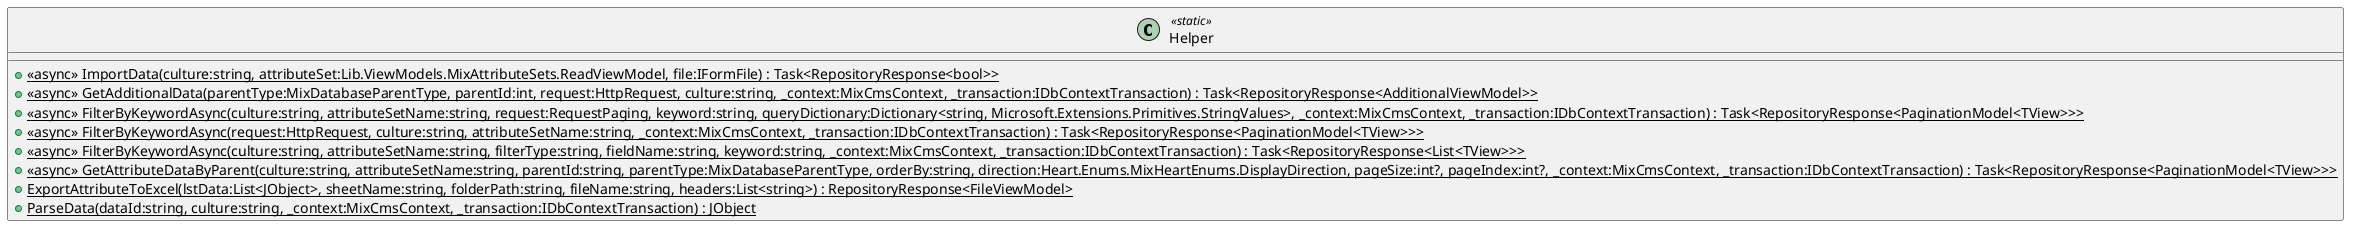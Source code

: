 @startuml
class Helper <<static>> {
    + {static} <<async>> ImportData(culture:string, attributeSet:Lib.ViewModels.MixAttributeSets.ReadViewModel, file:IFormFile) : Task<RepositoryResponse<bool>>
    + {static} <<async>> GetAdditionalData(parentType:MixDatabaseParentType, parentId:int, request:HttpRequest, culture:string, _context:MixCmsContext, _transaction:IDbContextTransaction) : Task<RepositoryResponse<AdditionalViewModel>>
    + {static} <<async>> FilterByKeywordAsync(culture:string, attributeSetName:string, request:RequestPaging, keyword:string, queryDictionary:Dictionary<string, Microsoft.Extensions.Primitives.StringValues>, _context:MixCmsContext, _transaction:IDbContextTransaction) : Task<RepositoryResponse<PaginationModel<TView>>>
    + {static} <<async>> FilterByKeywordAsync(request:HttpRequest, culture:string, attributeSetName:string, _context:MixCmsContext, _transaction:IDbContextTransaction) : Task<RepositoryResponse<PaginationModel<TView>>>
    + {static} <<async>> FilterByKeywordAsync(culture:string, attributeSetName:string, filterType:string, fieldName:string, keyword:string, _context:MixCmsContext, _transaction:IDbContextTransaction) : Task<RepositoryResponse<List<TView>>>
    + {static} <<async>> GetAttributeDataByParent(culture:string, attributeSetName:string, parentId:string, parentType:MixDatabaseParentType, orderBy:string, direction:Heart.Enums.MixHeartEnums.DisplayDirection, pageSize:int?, pageIndex:int?, _context:MixCmsContext, _transaction:IDbContextTransaction) : Task<RepositoryResponse<PaginationModel<TView>>>
    + {static} ExportAttributeToExcel(lstData:List<JObject>, sheetName:string, folderPath:string, fileName:string, headers:List<string>) : RepositoryResponse<FileViewModel>
    + {static} ParseData(dataId:string, culture:string, _context:MixCmsContext, _transaction:IDbContextTransaction) : JObject
}
@enduml
